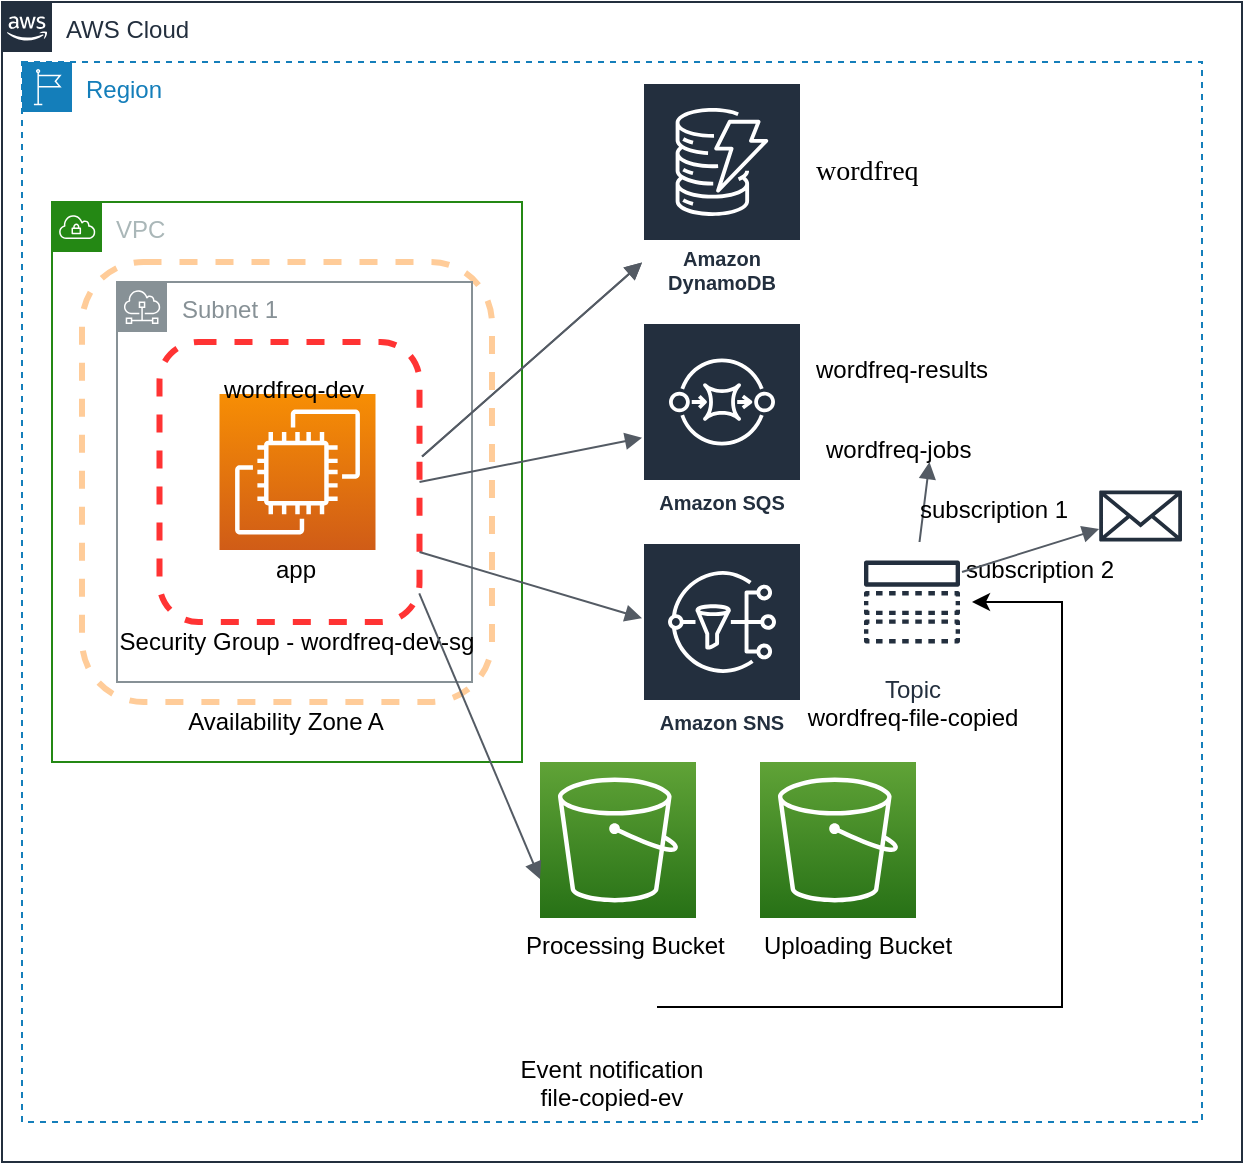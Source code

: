 <mxfile version="20.6.1" type="github">
  <diagram id="miss4itNhXeyKSEiEY9H" name="第 1 页">
    <mxGraphModel dx="277" dy="763" grid="1" gridSize="10" guides="1" tooltips="1" connect="1" arrows="1" fold="1" page="1" pageScale="1" pageWidth="827" pageHeight="1169" math="0" shadow="0">
      <root>
        <mxCell id="0" />
        <mxCell id="1" parent="0" />
        <mxCell id="I7SwKGLI5VaqfSaRgMoQ-2" value="AWS Cloud" style="points=[[0,0],[0.25,0],[0.5,0],[0.75,0],[1,0],[1,0.25],[1,0.5],[1,0.75],[1,1],[0.75,1],[0.5,1],[0.25,1],[0,1],[0,0.75],[0,0.5],[0,0.25]];outlineConnect=0;gradientColor=none;html=1;whiteSpace=wrap;fontSize=12;fontStyle=0;container=1;pointerEvents=0;collapsible=0;recursiveResize=0;shape=mxgraph.aws4.group;grIcon=mxgraph.aws4.group_aws_cloud_alt;strokeColor=#232F3E;fillColor=none;verticalAlign=top;align=left;spacingLeft=30;fontColor=#232F3E;dashed=0;" vertex="1" parent="1">
          <mxGeometry x="80" y="350" width="620" height="580" as="geometry" />
        </mxCell>
        <mxCell id="I7SwKGLI5VaqfSaRgMoQ-3" value="Region" style="points=[[0,0],[0.25,0],[0.5,0],[0.75,0],[1,0],[1,0.25],[1,0.5],[1,0.75],[1,1],[0.75,1],[0.5,1],[0.25,1],[0,1],[0,0.75],[0,0.5],[0,0.25]];outlineConnect=0;gradientColor=none;html=1;whiteSpace=wrap;fontSize=12;fontStyle=0;container=1;pointerEvents=0;collapsible=0;recursiveResize=0;shape=mxgraph.aws4.group;grIcon=mxgraph.aws4.group_region;strokeColor=#147EBA;fillColor=none;verticalAlign=top;align=left;spacingLeft=30;fontColor=#147EBA;dashed=1;" vertex="1" parent="I7SwKGLI5VaqfSaRgMoQ-2">
          <mxGeometry x="10" y="30" width="590" height="530" as="geometry" />
        </mxCell>
        <mxCell id="I7SwKGLI5VaqfSaRgMoQ-6" value="Amazon DynamoDB" style="sketch=0;outlineConnect=0;fontColor=#232F3E;gradientColor=none;strokeColor=#ffffff;fillColor=#232F3E;dashed=0;verticalLabelPosition=middle;verticalAlign=bottom;align=center;html=1;whiteSpace=wrap;fontSize=10;fontStyle=1;spacing=3;shape=mxgraph.aws4.productIcon;prIcon=mxgraph.aws4.dynamodb;" vertex="1" parent="I7SwKGLI5VaqfSaRgMoQ-3">
          <mxGeometry x="310" y="10" width="80" height="110" as="geometry" />
        </mxCell>
        <mxCell id="I7SwKGLI5VaqfSaRgMoQ-11" value="" style="sketch=0;points=[[0,0,0],[0.25,0,0],[0.5,0,0],[0.75,0,0],[1,0,0],[0,1,0],[0.25,1,0],[0.5,1,0],[0.75,1,0],[1,1,0],[0,0.25,0],[0,0.5,0],[0,0.75,0],[1,0.25,0],[1,0.5,0],[1,0.75,0]];outlineConnect=0;fontColor=#232F3E;gradientColor=#60A337;gradientDirection=north;fillColor=#277116;strokeColor=#ffffff;dashed=0;verticalLabelPosition=bottom;verticalAlign=top;align=center;html=1;fontSize=12;fontStyle=0;aspect=fixed;shape=mxgraph.aws4.resourceIcon;resIcon=mxgraph.aws4.s3;" vertex="1" parent="I7SwKGLI5VaqfSaRgMoQ-3">
          <mxGeometry x="259" y="350" width="78" height="78" as="geometry" />
        </mxCell>
        <mxCell id="I7SwKGLI5VaqfSaRgMoQ-12" value="" style="sketch=0;points=[[0,0,0],[0.25,0,0],[0.5,0,0],[0.75,0,0],[1,0,0],[0,1,0],[0.25,1,0],[0.5,1,0],[0.75,1,0],[1,1,0],[0,0.25,0],[0,0.5,0],[0,0.75,0],[1,0.25,0],[1,0.5,0],[1,0.75,0]];outlineConnect=0;fontColor=#232F3E;gradientColor=#60A337;gradientDirection=north;fillColor=#277116;strokeColor=#ffffff;dashed=0;verticalLabelPosition=bottom;verticalAlign=top;align=center;html=1;fontSize=12;fontStyle=0;aspect=fixed;shape=mxgraph.aws4.resourceIcon;resIcon=mxgraph.aws4.s3;" vertex="1" parent="I7SwKGLI5VaqfSaRgMoQ-3">
          <mxGeometry x="369" y="350" width="78" height="78" as="geometry" />
        </mxCell>
        <mxCell id="I7SwKGLI5VaqfSaRgMoQ-7" value="Amazon SQS" style="sketch=0;outlineConnect=0;fontColor=#232F3E;gradientColor=none;strokeColor=#ffffff;fillColor=#232F3E;dashed=0;verticalLabelPosition=middle;verticalAlign=bottom;align=center;html=1;whiteSpace=wrap;fontSize=10;fontStyle=1;spacing=3;shape=mxgraph.aws4.productIcon;prIcon=mxgraph.aws4.sqs;" vertex="1" parent="I7SwKGLI5VaqfSaRgMoQ-3">
          <mxGeometry x="310" y="130" width="80" height="100" as="geometry" />
        </mxCell>
        <mxCell id="I7SwKGLI5VaqfSaRgMoQ-10" value="Amazon SNS" style="sketch=0;outlineConnect=0;fontColor=#232F3E;gradientColor=none;strokeColor=#ffffff;fillColor=#232F3E;dashed=0;verticalLabelPosition=middle;verticalAlign=bottom;align=center;html=1;whiteSpace=wrap;fontSize=10;fontStyle=1;spacing=3;shape=mxgraph.aws4.productIcon;prIcon=mxgraph.aws4.sns;" vertex="1" parent="I7SwKGLI5VaqfSaRgMoQ-3">
          <mxGeometry x="310" y="240" width="80" height="100" as="geometry" />
        </mxCell>
        <mxCell id="I7SwKGLI5VaqfSaRgMoQ-4" value="VPC" style="points=[[0,0],[0.25,0],[0.5,0],[0.75,0],[1,0],[1,0.25],[1,0.5],[1,0.75],[1,1],[0.75,1],[0.5,1],[0.25,1],[0,1],[0,0.75],[0,0.5],[0,0.25]];outlineConnect=0;gradientColor=none;html=1;whiteSpace=wrap;fontSize=12;fontStyle=0;container=1;pointerEvents=0;collapsible=0;recursiveResize=0;shape=mxgraph.aws4.group;grIcon=mxgraph.aws4.group_vpc;strokeColor=#248814;fillColor=none;verticalAlign=top;align=left;spacingLeft=30;fontColor=#AAB7B8;dashed=0;" vertex="1" parent="I7SwKGLI5VaqfSaRgMoQ-3">
          <mxGeometry x="15" y="70" width="235" height="280" as="geometry" />
        </mxCell>
        <mxCell id="I7SwKGLI5VaqfSaRgMoQ-13" value="" style="rounded=1;whiteSpace=wrap;html=1;strokeColor=#FFCC99;fillColor=none;dashed=1;perimeterSpacing=0;strokeWidth=3;" vertex="1" parent="I7SwKGLI5VaqfSaRgMoQ-4">
          <mxGeometry x="15" y="30" width="205" height="220" as="geometry" />
        </mxCell>
        <UserObject label="Availability Zone A" placeholders="1" name="Variable" id="I7SwKGLI5VaqfSaRgMoQ-19">
          <mxCell style="text;html=1;strokeColor=none;fillColor=none;align=center;verticalAlign=middle;whiteSpace=wrap;overflow=hidden;dashed=1;strokeWidth=3;" vertex="1" parent="I7SwKGLI5VaqfSaRgMoQ-4">
            <mxGeometry x="52.5" y="250" width="127.5" height="20" as="geometry" />
          </mxCell>
        </UserObject>
        <mxCell id="I7SwKGLI5VaqfSaRgMoQ-5" value="Subnet 1" style="sketch=0;outlineConnect=0;gradientColor=none;html=1;whiteSpace=wrap;fontSize=12;fontStyle=0;shape=mxgraph.aws4.group;grIcon=mxgraph.aws4.group_subnet;strokeColor=#879196;fillColor=none;verticalAlign=top;align=left;spacingLeft=30;fontColor=#879196;dashed=0;" vertex="1" parent="I7SwKGLI5VaqfSaRgMoQ-4">
          <mxGeometry x="32.5" y="40" width="177.5" height="200" as="geometry" />
        </mxCell>
        <mxCell id="I7SwKGLI5VaqfSaRgMoQ-14" value="" style="rounded=1;whiteSpace=wrap;html=1;strokeColor=#FF3333;fillColor=none;dashed=1;perimeterSpacing=0;strokeWidth=3;" vertex="1" parent="I7SwKGLI5VaqfSaRgMoQ-4">
          <mxGeometry x="53.75" y="70" width="130" height="140" as="geometry" />
        </mxCell>
        <mxCell id="I7SwKGLI5VaqfSaRgMoQ-16" value="" style="sketch=0;points=[[0,0,0],[0.25,0,0],[0.5,0,0],[0.75,0,0],[1,0,0],[0,1,0],[0.25,1,0],[0.5,1,0],[0.75,1,0],[1,1,0],[0,0.25,0],[0,0.5,0],[0,0.75,0],[1,0.25,0],[1,0.5,0],[1,0.75,0]];outlineConnect=0;fontColor=#232F3E;gradientColor=#F78E04;gradientDirection=north;fillColor=#D05C17;strokeColor=#ffffff;dashed=0;verticalLabelPosition=bottom;verticalAlign=top;align=center;html=1;fontSize=12;fontStyle=0;aspect=fixed;shape=mxgraph.aws4.resourceIcon;resIcon=mxgraph.aws4.ec2;strokeWidth=3;" vertex="1" parent="I7SwKGLI5VaqfSaRgMoQ-4">
          <mxGeometry x="83.75" y="96" width="78" height="78" as="geometry" />
        </mxCell>
        <UserObject label="app" placeholders="1" name="Variable" id="I7SwKGLI5VaqfSaRgMoQ-20">
          <mxCell style="text;html=1;strokeColor=none;fillColor=none;align=center;verticalAlign=middle;whiteSpace=wrap;overflow=hidden;dashed=1;strokeWidth=3;" vertex="1" parent="I7SwKGLI5VaqfSaRgMoQ-4">
            <mxGeometry x="57.5" y="174" width="127.5" height="20" as="geometry" />
          </mxCell>
        </UserObject>
        <UserObject label="Security Group - wordfreq-dev-sg" placeholders="1" name="Variable" id="I7SwKGLI5VaqfSaRgMoQ-21">
          <mxCell style="text;html=1;strokeColor=none;fillColor=none;align=center;verticalAlign=middle;whiteSpace=wrap;overflow=hidden;dashed=1;strokeWidth=3;" vertex="1" parent="I7SwKGLI5VaqfSaRgMoQ-4">
            <mxGeometry x="30.25" y="210" width="185" height="20" as="geometry" />
          </mxCell>
        </UserObject>
        <mxCell id="I7SwKGLI5VaqfSaRgMoQ-29" value="wordfreq-dev" style="text;whiteSpace=wrap;html=1;" vertex="1" parent="I7SwKGLI5VaqfSaRgMoQ-4">
          <mxGeometry x="83.75" y="80" width="100" height="40" as="geometry" />
        </mxCell>
        <mxCell id="I7SwKGLI5VaqfSaRgMoQ-22" value="" style="html=1;endArrow=block;elbow=vertical;startArrow=none;endFill=1;strokeColor=#545B64;rounded=0;exitX=1.01;exitY=0.409;exitDx=0;exitDy=0;exitPerimeter=0;" edge="1" parent="I7SwKGLI5VaqfSaRgMoQ-3" source="I7SwKGLI5VaqfSaRgMoQ-14" target="I7SwKGLI5VaqfSaRgMoQ-6">
          <mxGeometry width="100" relative="1" as="geometry">
            <mxPoint x="360" y="130" as="sourcePoint" />
            <mxPoint x="460" y="130" as="targetPoint" />
          </mxGeometry>
        </mxCell>
        <mxCell id="I7SwKGLI5VaqfSaRgMoQ-23" value="" style="html=1;endArrow=block;elbow=vertical;startArrow=none;endFill=1;strokeColor=#545B64;rounded=0;exitX=1;exitY=0.5;exitDx=0;exitDy=0;" edge="1" parent="I7SwKGLI5VaqfSaRgMoQ-3" source="I7SwKGLI5VaqfSaRgMoQ-14" target="I7SwKGLI5VaqfSaRgMoQ-7">
          <mxGeometry width="100" relative="1" as="geometry">
            <mxPoint x="210.05" y="194.99" as="sourcePoint" />
            <mxPoint x="320" y="107.008" as="targetPoint" />
          </mxGeometry>
        </mxCell>
        <mxCell id="I7SwKGLI5VaqfSaRgMoQ-24" value="" style="html=1;endArrow=block;elbow=vertical;startArrow=none;endFill=1;strokeColor=#545B64;rounded=0;exitX=1;exitY=0.75;exitDx=0;exitDy=0;" edge="1" parent="I7SwKGLI5VaqfSaRgMoQ-3" source="I7SwKGLI5VaqfSaRgMoQ-14" target="I7SwKGLI5VaqfSaRgMoQ-10">
          <mxGeometry width="100" relative="1" as="geometry">
            <mxPoint x="200.05" y="184.99" as="sourcePoint" />
            <mxPoint x="310" y="97.008" as="targetPoint" />
          </mxGeometry>
        </mxCell>
        <mxCell id="I7SwKGLI5VaqfSaRgMoQ-25" value="" style="html=1;endArrow=block;elbow=vertical;startArrow=none;endFill=1;strokeColor=#545B64;rounded=0;exitX=0.999;exitY=0.898;exitDx=0;exitDy=0;entryX=0;entryY=0.75;entryDx=0;entryDy=0;entryPerimeter=0;exitPerimeter=0;" edge="1" parent="I7SwKGLI5VaqfSaRgMoQ-3" source="I7SwKGLI5VaqfSaRgMoQ-14" target="I7SwKGLI5VaqfSaRgMoQ-11">
          <mxGeometry width="100" relative="1" as="geometry">
            <mxPoint x="200.05" y="184.99" as="sourcePoint" />
            <mxPoint x="310" y="97.008" as="targetPoint" />
          </mxGeometry>
        </mxCell>
        <mxCell id="I7SwKGLI5VaqfSaRgMoQ-26" value="wordfreq-jobs" style="text;whiteSpace=wrap;html=1;" vertex="1" parent="I7SwKGLI5VaqfSaRgMoQ-3">
          <mxGeometry x="400" y="180" width="110" height="20" as="geometry" />
        </mxCell>
        <mxCell id="I7SwKGLI5VaqfSaRgMoQ-27" value="Processing Bucket" style="text;whiteSpace=wrap;html=1;" vertex="1" parent="I7SwKGLI5VaqfSaRgMoQ-3">
          <mxGeometry x="250" y="428" width="110" height="40" as="geometry" />
        </mxCell>
        <mxCell id="I7SwKGLI5VaqfSaRgMoQ-28" value="Uploading Bucket" style="text;whiteSpace=wrap;html=1;" vertex="1" parent="I7SwKGLI5VaqfSaRgMoQ-3">
          <mxGeometry x="369" y="428" width="110" height="40" as="geometry" />
        </mxCell>
        <mxCell id="I7SwKGLI5VaqfSaRgMoQ-30" value="wordfreq-results" style="text;whiteSpace=wrap;html=1;" vertex="1" parent="I7SwKGLI5VaqfSaRgMoQ-3">
          <mxGeometry x="395" y="140" width="120" height="30" as="geometry" />
        </mxCell>
        <mxCell id="I7SwKGLI5VaqfSaRgMoQ-33" value="Topic&lt;br&gt;&lt;div style=&quot;text-align: center;&quot;&gt;&lt;span style=&quot;color: rgb(0, 0, 0); text-align: left; background-color: initial;&quot;&gt;wordfreq-file-copied&lt;/span&gt;&lt;/div&gt;" style="sketch=0;outlineConnect=0;fontColor=#232F3E;gradientColor=none;strokeColor=#232F3E;fillColor=#ffffff;dashed=0;verticalLabelPosition=bottom;verticalAlign=top;align=center;html=1;fontSize=12;fontStyle=0;aspect=fixed;shape=mxgraph.aws4.resourceIcon;resIcon=mxgraph.aws4.topic;strokeWidth=3;" vertex="1" parent="I7SwKGLI5VaqfSaRgMoQ-3">
          <mxGeometry x="415" y="240" width="60" height="60" as="geometry" />
        </mxCell>
        <mxCell id="I7SwKGLI5VaqfSaRgMoQ-36" value="" style="html=1;endArrow=block;elbow=vertical;startArrow=none;endFill=1;strokeColor=#545B64;rounded=0;" edge="1" parent="I7SwKGLI5VaqfSaRgMoQ-3" source="I7SwKGLI5VaqfSaRgMoQ-33" target="I7SwKGLI5VaqfSaRgMoQ-26">
          <mxGeometry width="100" relative="1" as="geometry">
            <mxPoint x="510" y="240" as="sourcePoint" />
            <mxPoint x="619.95" y="143.021" as="targetPoint" />
          </mxGeometry>
        </mxCell>
        <mxCell id="I7SwKGLI5VaqfSaRgMoQ-43" value="subscription 2" style="text;whiteSpace=wrap;html=1;" vertex="1" parent="I7SwKGLI5VaqfSaRgMoQ-3">
          <mxGeometry x="470" y="240" width="110" height="20" as="geometry" />
        </mxCell>
        <mxCell id="I7SwKGLI5VaqfSaRgMoQ-47" value="" style="shape=image;html=1;verticalAlign=top;verticalLabelPosition=bottom;labelBackgroundColor=#ffffff;imageAspect=0;aspect=fixed;image=https://cdn2.iconfinder.com/data/icons/date-and-time-fill-outline/64/Calendar_month_date_schedule_event_notification-128.png;dashed=1;strokeColor=#FF3333;strokeWidth=3;fillColor=none;" vertex="1" parent="I7SwKGLI5VaqfSaRgMoQ-3">
          <mxGeometry x="272.5" y="450" width="45" height="45" as="geometry" />
        </mxCell>
        <mxCell id="I7SwKGLI5VaqfSaRgMoQ-48" value="Event notification&lt;br&gt;file-copied-ev" style="text;whiteSpace=wrap;html=1;align=center;" vertex="1" parent="I7SwKGLI5VaqfSaRgMoQ-3">
          <mxGeometry x="245" y="490" width="100" height="40" as="geometry" />
        </mxCell>
        <mxCell id="I7SwKGLI5VaqfSaRgMoQ-39" value="subscription 1" style="text;whiteSpace=wrap;html=1;" vertex="1" parent="I7SwKGLI5VaqfSaRgMoQ-3">
          <mxGeometry x="447" y="210" width="110" height="20" as="geometry" />
        </mxCell>
        <mxCell id="I7SwKGLI5VaqfSaRgMoQ-49" value="" style="endArrow=classic;html=1;rounded=0;exitX=1;exitY=0.5;exitDx=0;exitDy=0;edgeStyle=orthogonalEdgeStyle;" edge="1" parent="I7SwKGLI5VaqfSaRgMoQ-3" source="I7SwKGLI5VaqfSaRgMoQ-47" target="I7SwKGLI5VaqfSaRgMoQ-33">
          <mxGeometry width="50" height="50" relative="1" as="geometry">
            <mxPoint x="390" y="390" as="sourcePoint" />
            <mxPoint x="440" y="340" as="targetPoint" />
            <Array as="points">
              <mxPoint x="520" y="473" />
              <mxPoint x="520" y="270" />
            </Array>
          </mxGeometry>
        </mxCell>
        <mxCell id="I7SwKGLI5VaqfSaRgMoQ-41" value="" style="sketch=0;outlineConnect=0;fontColor=#232F3E;gradientColor=none;fillColor=#232F3D;strokeColor=none;dashed=0;verticalLabelPosition=bottom;verticalAlign=top;align=center;html=1;fontSize=12;fontStyle=0;aspect=fixed;pointerEvents=1;shape=mxgraph.aws4.email_2;strokeWidth=3;" vertex="1" parent="I7SwKGLI5VaqfSaRgMoQ-3">
          <mxGeometry x="538.61" y="214" width="41.39" height="26" as="geometry" />
        </mxCell>
        <mxCell id="I7SwKGLI5VaqfSaRgMoQ-42" value="" style="html=1;endArrow=block;elbow=vertical;startArrow=none;endFill=1;strokeColor=#545B64;rounded=0;exitX=0;exitY=0.75;exitDx=0;exitDy=0;" edge="1" parent="I7SwKGLI5VaqfSaRgMoQ-3" source="I7SwKGLI5VaqfSaRgMoQ-43" target="I7SwKGLI5VaqfSaRgMoQ-41">
          <mxGeometry width="100" relative="1" as="geometry">
            <mxPoint x="208.75" y="255" as="sourcePoint" />
            <mxPoint x="320" y="288.099" as="targetPoint" />
          </mxGeometry>
        </mxCell>
        <mxCell id="I7SwKGLI5VaqfSaRgMoQ-51" value="&lt;span style=&quot;font-size:10.5pt;mso-bidi-font-size:&#xa;11.0pt;font-family:等线;mso-ascii-theme-font:minor-latin;mso-fareast-theme-font:&#xa;minor-fareast;mso-hansi-theme-font:minor-latin;mso-bidi-font-family:&amp;quot;Times New Roman&amp;quot;;&#xa;mso-bidi-theme-font:minor-bidi;mso-ansi-language:EN-US;mso-fareast-language:&#xa;ZH-CN;mso-bidi-language:AR-SA&quot; lang=&quot;EN-US&quot;&gt;wordfreq&lt;/span&gt;" style="text;whiteSpace=wrap;html=1;" vertex="1" parent="I7SwKGLI5VaqfSaRgMoQ-3">
          <mxGeometry x="395" y="40" width="90" height="40" as="geometry" />
        </mxCell>
        <mxCell id="I7SwKGLI5VaqfSaRgMoQ-37" value="" style="html=1;endArrow=block;elbow=vertical;startArrow=none;endFill=1;strokeColor=#545B64;rounded=0;exitX=1.01;exitY=0.409;exitDx=0;exitDy=0;exitPerimeter=0;" edge="1" parent="1">
          <mxGeometry width="100" relative="1" as="geometry">
            <mxPoint x="290.05" y="577.26" as="sourcePoint" />
            <mxPoint x="400" y="480.281" as="targetPoint" />
          </mxGeometry>
        </mxCell>
      </root>
    </mxGraphModel>
  </diagram>
</mxfile>
